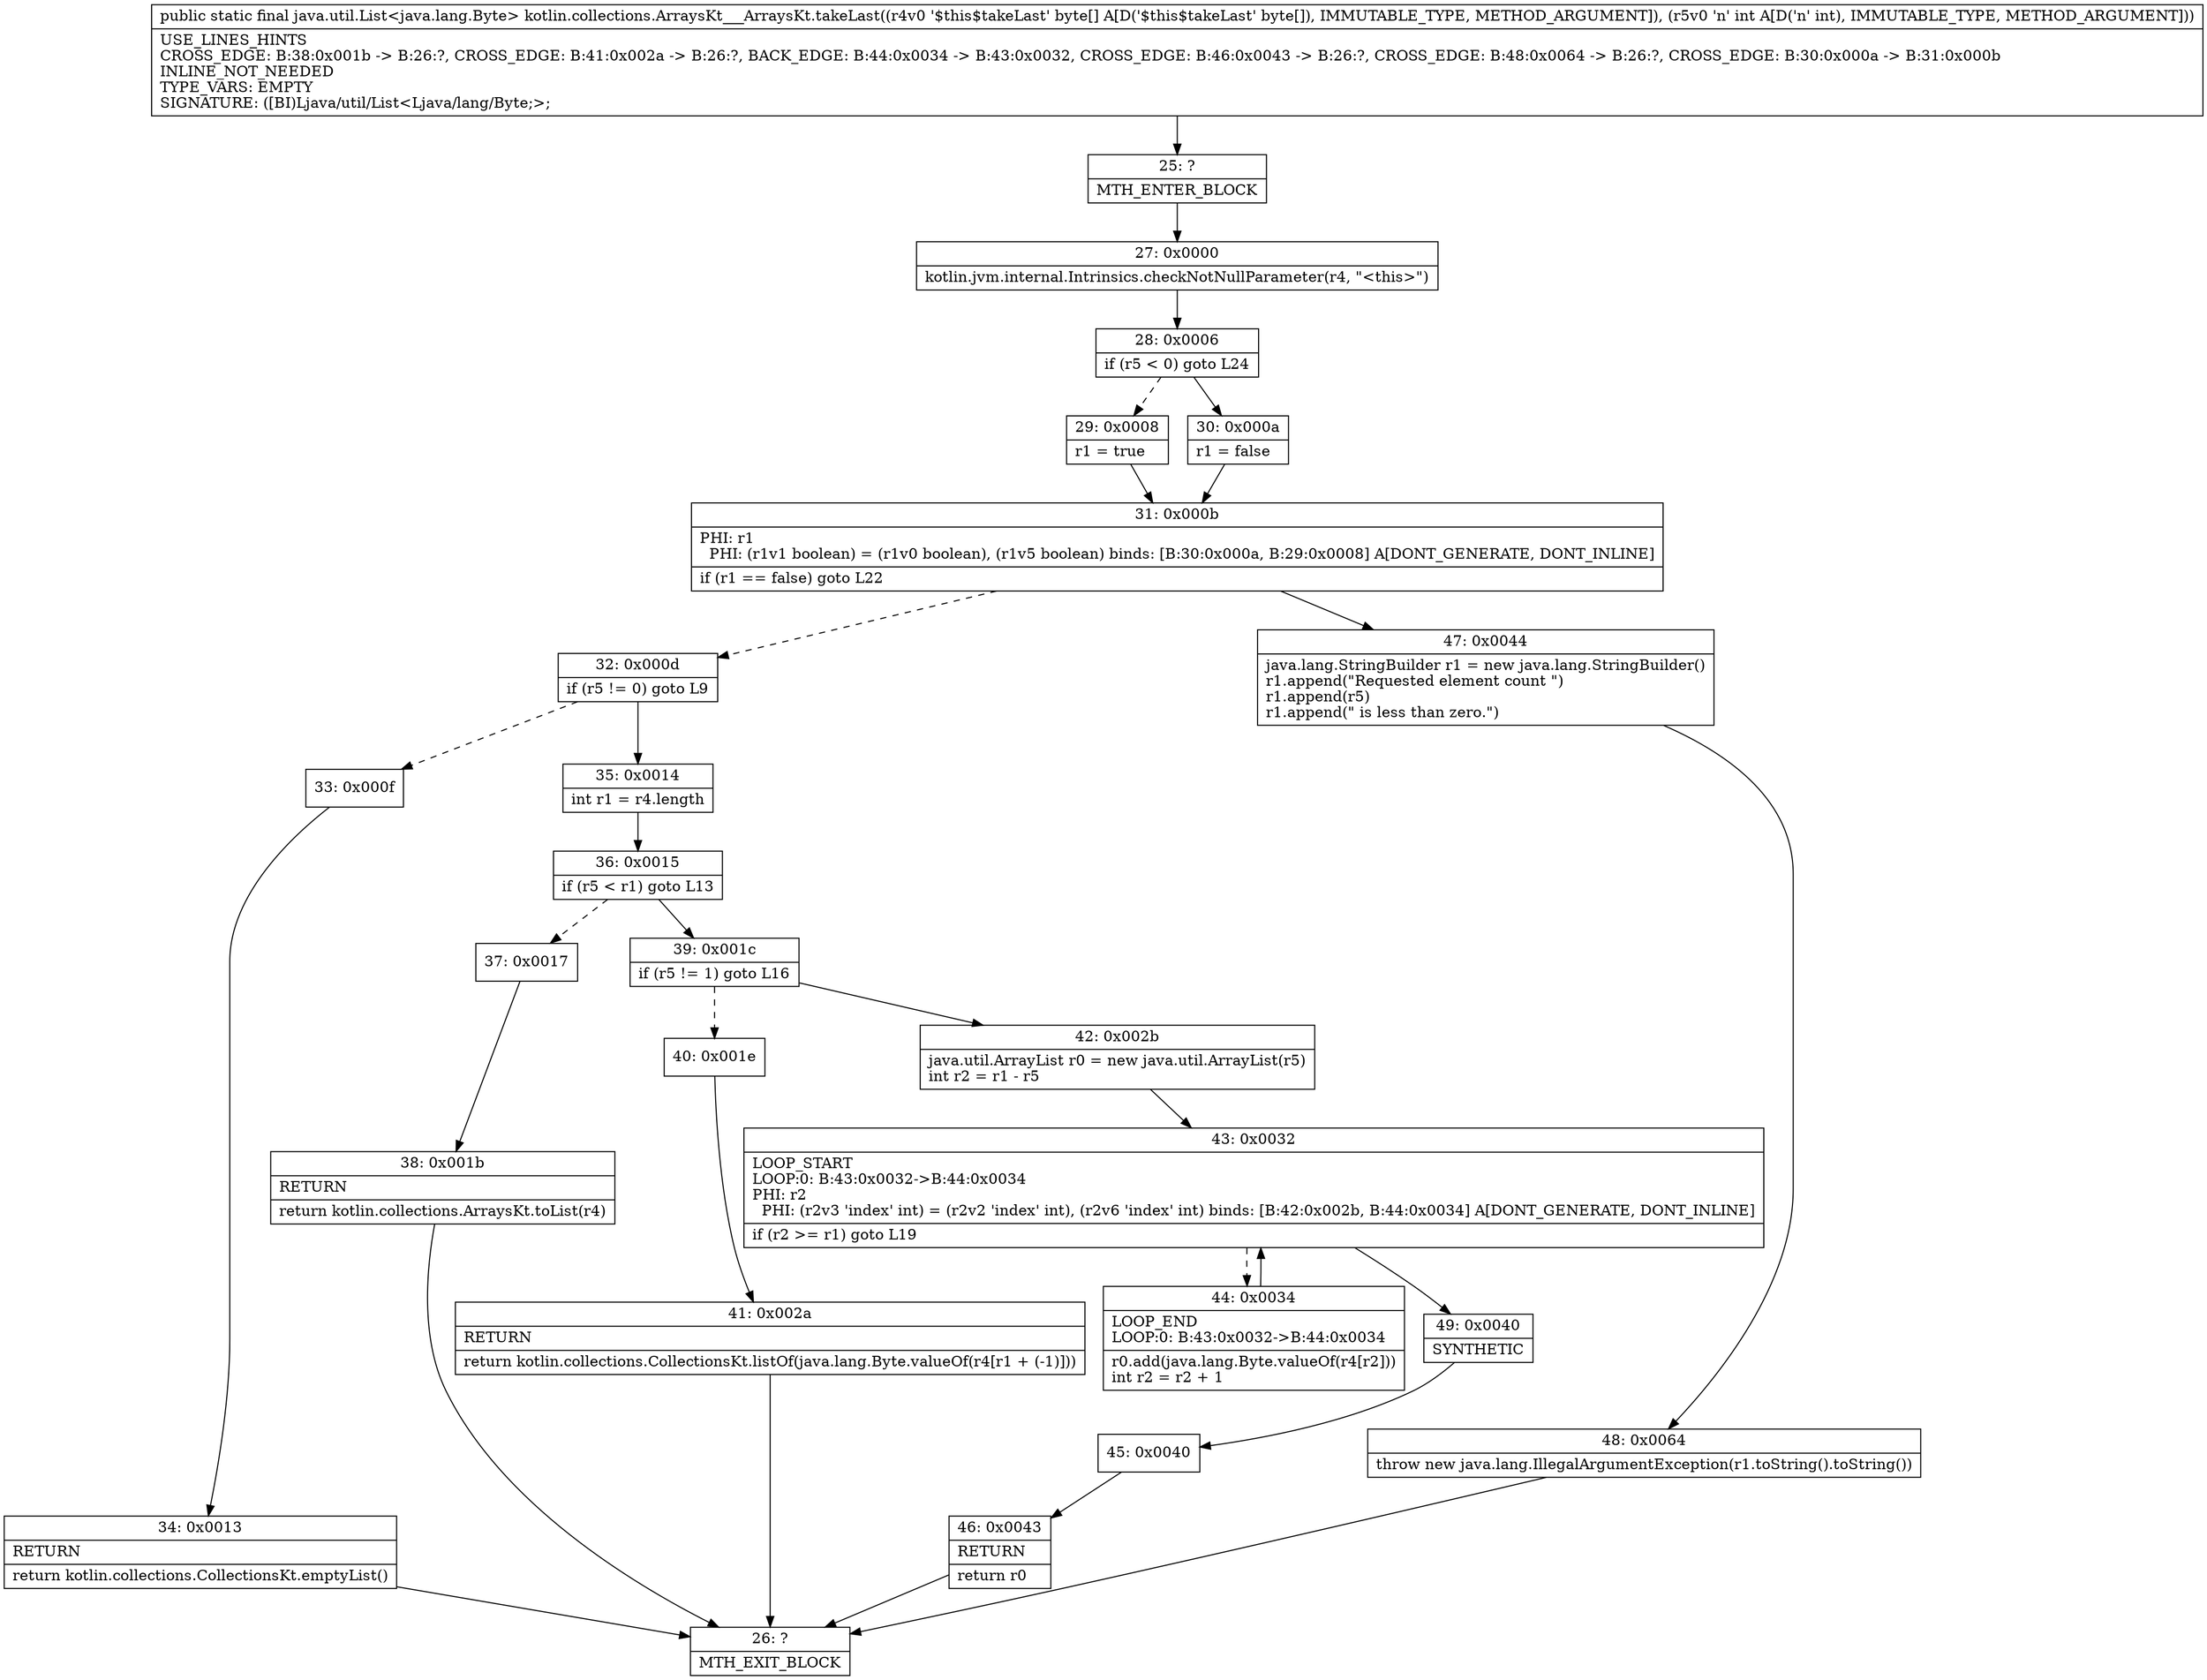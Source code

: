 digraph "CFG forkotlin.collections.ArraysKt___ArraysKt.takeLast([BI)Ljava\/util\/List;" {
Node_25 [shape=record,label="{25\:\ ?|MTH_ENTER_BLOCK\l}"];
Node_27 [shape=record,label="{27\:\ 0x0000|kotlin.jvm.internal.Intrinsics.checkNotNullParameter(r4, \"\<this\>\")\l}"];
Node_28 [shape=record,label="{28\:\ 0x0006|if (r5 \< 0) goto L24\l}"];
Node_29 [shape=record,label="{29\:\ 0x0008|r1 = true\l}"];
Node_31 [shape=record,label="{31\:\ 0x000b|PHI: r1 \l  PHI: (r1v1 boolean) = (r1v0 boolean), (r1v5 boolean) binds: [B:30:0x000a, B:29:0x0008] A[DONT_GENERATE, DONT_INLINE]\l|if (r1 == false) goto L22\l}"];
Node_32 [shape=record,label="{32\:\ 0x000d|if (r5 != 0) goto L9\l}"];
Node_33 [shape=record,label="{33\:\ 0x000f}"];
Node_34 [shape=record,label="{34\:\ 0x0013|RETURN\l|return kotlin.collections.CollectionsKt.emptyList()\l}"];
Node_26 [shape=record,label="{26\:\ ?|MTH_EXIT_BLOCK\l}"];
Node_35 [shape=record,label="{35\:\ 0x0014|int r1 = r4.length\l}"];
Node_36 [shape=record,label="{36\:\ 0x0015|if (r5 \< r1) goto L13\l}"];
Node_37 [shape=record,label="{37\:\ 0x0017}"];
Node_38 [shape=record,label="{38\:\ 0x001b|RETURN\l|return kotlin.collections.ArraysKt.toList(r4)\l}"];
Node_39 [shape=record,label="{39\:\ 0x001c|if (r5 != 1) goto L16\l}"];
Node_40 [shape=record,label="{40\:\ 0x001e}"];
Node_41 [shape=record,label="{41\:\ 0x002a|RETURN\l|return kotlin.collections.CollectionsKt.listOf(java.lang.Byte.valueOf(r4[r1 + (\-1)]))\l}"];
Node_42 [shape=record,label="{42\:\ 0x002b|java.util.ArrayList r0 = new java.util.ArrayList(r5)\lint r2 = r1 \- r5\l}"];
Node_43 [shape=record,label="{43\:\ 0x0032|LOOP_START\lLOOP:0: B:43:0x0032\-\>B:44:0x0034\lPHI: r2 \l  PHI: (r2v3 'index' int) = (r2v2 'index' int), (r2v6 'index' int) binds: [B:42:0x002b, B:44:0x0034] A[DONT_GENERATE, DONT_INLINE]\l|if (r2 \>= r1) goto L19\l}"];
Node_44 [shape=record,label="{44\:\ 0x0034|LOOP_END\lLOOP:0: B:43:0x0032\-\>B:44:0x0034\l|r0.add(java.lang.Byte.valueOf(r4[r2]))\lint r2 = r2 + 1\l}"];
Node_49 [shape=record,label="{49\:\ 0x0040|SYNTHETIC\l}"];
Node_45 [shape=record,label="{45\:\ 0x0040}"];
Node_46 [shape=record,label="{46\:\ 0x0043|RETURN\l|return r0\l}"];
Node_47 [shape=record,label="{47\:\ 0x0044|java.lang.StringBuilder r1 = new java.lang.StringBuilder()\lr1.append(\"Requested element count \")\lr1.append(r5)\lr1.append(\" is less than zero.\")\l}"];
Node_48 [shape=record,label="{48\:\ 0x0064|throw new java.lang.IllegalArgumentException(r1.toString().toString())\l}"];
Node_30 [shape=record,label="{30\:\ 0x000a|r1 = false\l}"];
MethodNode[shape=record,label="{public static final java.util.List\<java.lang.Byte\> kotlin.collections.ArraysKt___ArraysKt.takeLast((r4v0 '$this$takeLast' byte[] A[D('$this$takeLast' byte[]), IMMUTABLE_TYPE, METHOD_ARGUMENT]), (r5v0 'n' int A[D('n' int), IMMUTABLE_TYPE, METHOD_ARGUMENT]))  | USE_LINES_HINTS\lCROSS_EDGE: B:38:0x001b \-\> B:26:?, CROSS_EDGE: B:41:0x002a \-\> B:26:?, BACK_EDGE: B:44:0x0034 \-\> B:43:0x0032, CROSS_EDGE: B:46:0x0043 \-\> B:26:?, CROSS_EDGE: B:48:0x0064 \-\> B:26:?, CROSS_EDGE: B:30:0x000a \-\> B:31:0x000b\lINLINE_NOT_NEEDED\lTYPE_VARS: EMPTY\lSIGNATURE: ([BI)Ljava\/util\/List\<Ljava\/lang\/Byte;\>;\l}"];
MethodNode -> Node_25;Node_25 -> Node_27;
Node_27 -> Node_28;
Node_28 -> Node_29[style=dashed];
Node_28 -> Node_30;
Node_29 -> Node_31;
Node_31 -> Node_32[style=dashed];
Node_31 -> Node_47;
Node_32 -> Node_33[style=dashed];
Node_32 -> Node_35;
Node_33 -> Node_34;
Node_34 -> Node_26;
Node_35 -> Node_36;
Node_36 -> Node_37[style=dashed];
Node_36 -> Node_39;
Node_37 -> Node_38;
Node_38 -> Node_26;
Node_39 -> Node_40[style=dashed];
Node_39 -> Node_42;
Node_40 -> Node_41;
Node_41 -> Node_26;
Node_42 -> Node_43;
Node_43 -> Node_44[style=dashed];
Node_43 -> Node_49;
Node_44 -> Node_43;
Node_49 -> Node_45;
Node_45 -> Node_46;
Node_46 -> Node_26;
Node_47 -> Node_48;
Node_48 -> Node_26;
Node_30 -> Node_31;
}

